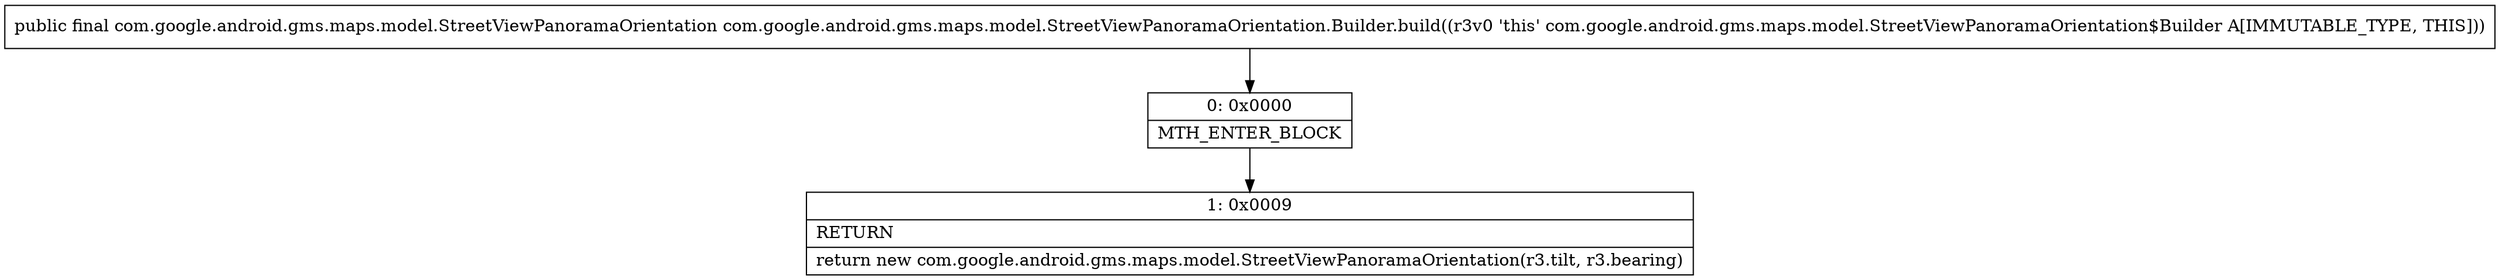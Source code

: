 digraph "CFG forcom.google.android.gms.maps.model.StreetViewPanoramaOrientation.Builder.build()Lcom\/google\/android\/gms\/maps\/model\/StreetViewPanoramaOrientation;" {
Node_0 [shape=record,label="{0\:\ 0x0000|MTH_ENTER_BLOCK\l}"];
Node_1 [shape=record,label="{1\:\ 0x0009|RETURN\l|return new com.google.android.gms.maps.model.StreetViewPanoramaOrientation(r3.tilt, r3.bearing)\l}"];
MethodNode[shape=record,label="{public final com.google.android.gms.maps.model.StreetViewPanoramaOrientation com.google.android.gms.maps.model.StreetViewPanoramaOrientation.Builder.build((r3v0 'this' com.google.android.gms.maps.model.StreetViewPanoramaOrientation$Builder A[IMMUTABLE_TYPE, THIS])) }"];
MethodNode -> Node_0;
Node_0 -> Node_1;
}

